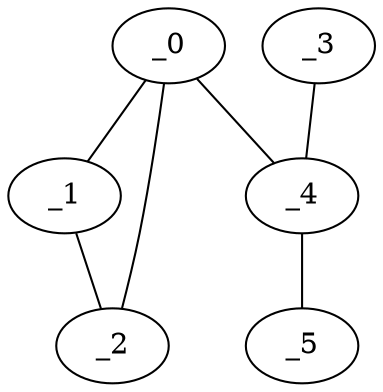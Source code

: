 graph MP1_0053 {
	_0	 [x="1.33928",
		y="1.43875"];
	_1	 [x="2.30683",
		y="2.7681"];
	_0 -- _1;
	_2	 [x="1.94903",
		y="-0.132924"];
	_0 -- _2;
	_4	 [x="0.51",
		y=3];
	_0 -- _4;
	_1 -- _2;
	_3	 [x="0.465002",
		y="0.623965"];
	_3 -- _4;
	_5	 [x="1.01917",
		y="2.88968"];
	_4 -- _5;
}
